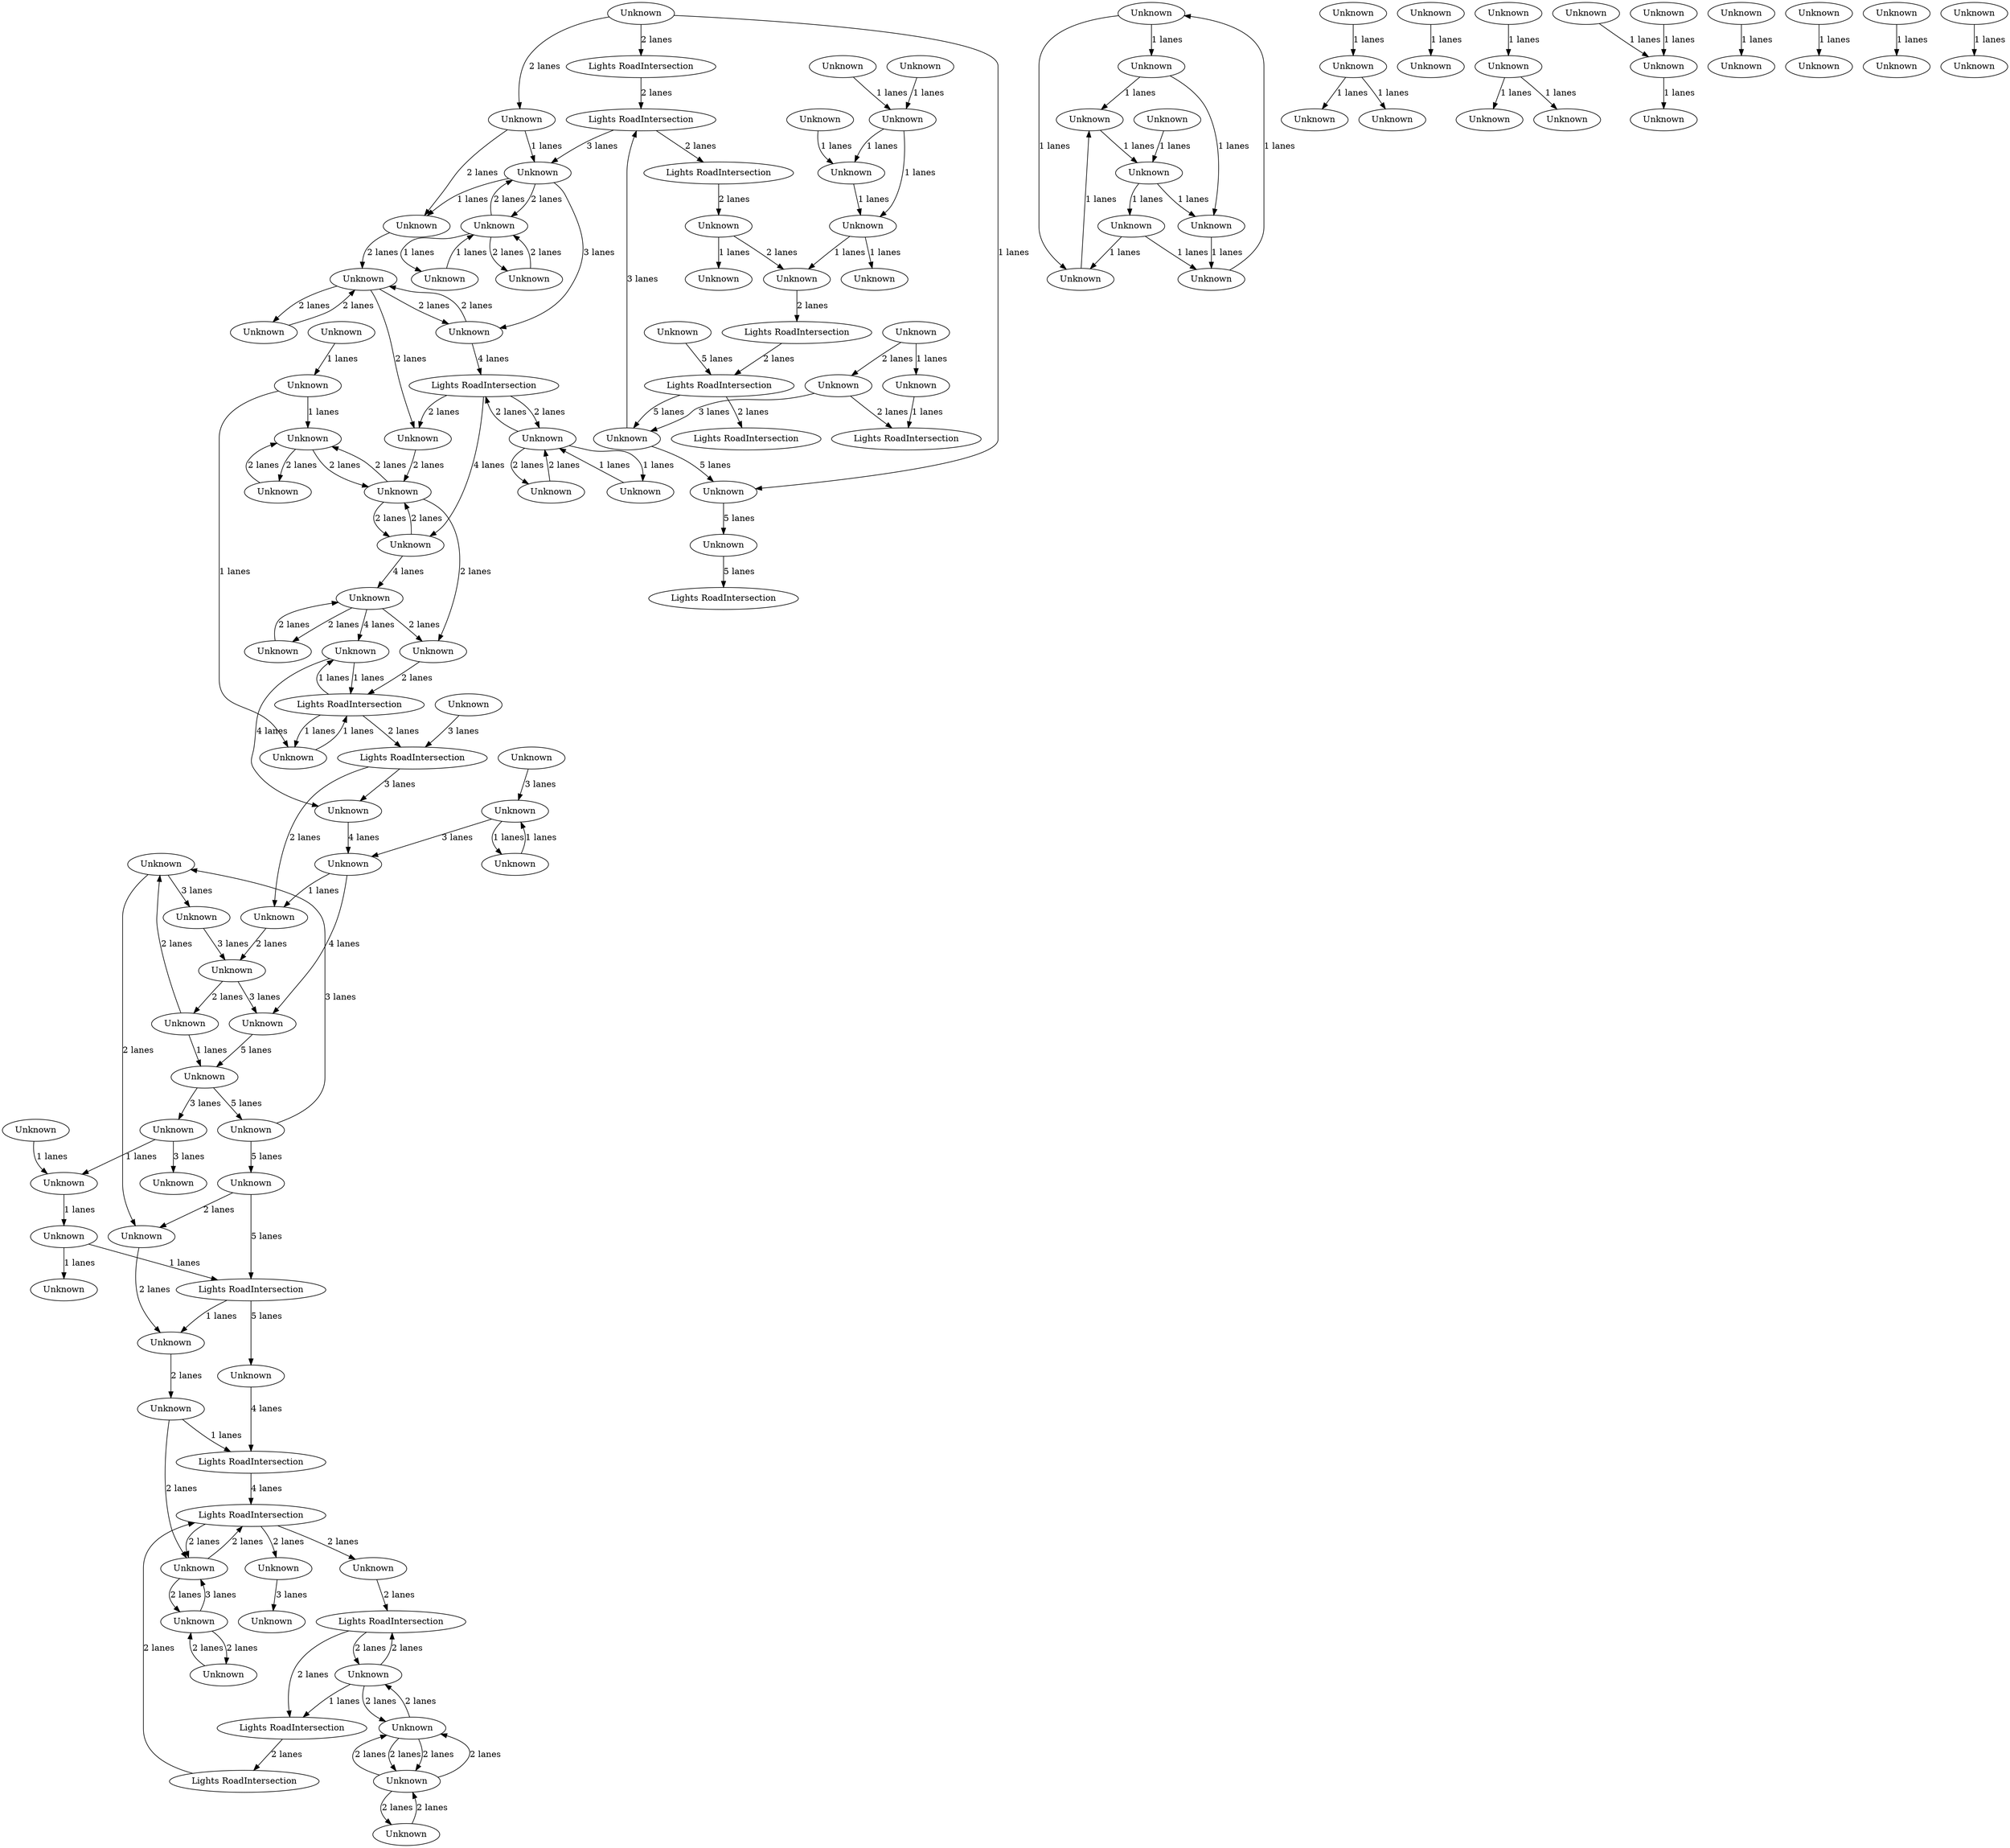 digraph {
    0 [ label = "Lights RoadIntersection" ]
    1 [ label = "Unknown" ]
    2 [ label = "Unknown" ]
    3 [ label = "Unknown" ]
    4 [ label = "Unknown" ]
    5 [ label = "Unknown" ]
    6 [ label = "Unknown" ]
    7 [ label = "Unknown" ]
    8 [ label = "Unknown" ]
    9 [ label = "Unknown" ]
    10 [ label = "Lights RoadIntersection" ]
    11 [ label = "Unknown" ]
    12 [ label = "Unknown" ]
    13 [ label = "Unknown" ]
    14 [ label = "Unknown" ]
    15 [ label = "Unknown" ]
    16 [ label = "Unknown" ]
    17 [ label = "Unknown" ]
    18 [ label = "Unknown" ]
    19 [ label = "Unknown" ]
    20 [ label = "Unknown" ]
    21 [ label = "Unknown" ]
    22 [ label = "Unknown" ]
    23 [ label = "Lights RoadIntersection" ]
    24 [ label = "Unknown" ]
    25 [ label = "Unknown" ]
    26 [ label = "Unknown" ]
    27 [ label = "Unknown" ]
    28 [ label = "Unknown" ]
    29 [ label = "Unknown" ]
    30 [ label = "Unknown" ]
    31 [ label = "Unknown" ]
    32 [ label = "Unknown" ]
    33 [ label = "Unknown" ]
    34 [ label = "Unknown" ]
    35 [ label = "Unknown" ]
    36 [ label = "Unknown" ]
    37 [ label = "Unknown" ]
    38 [ label = "Lights RoadIntersection" ]
    39 [ label = "Unknown" ]
    40 [ label = "Unknown" ]
    41 [ label = "Unknown" ]
    42 [ label = "Unknown" ]
    43 [ label = "Unknown" ]
    44 [ label = "Unknown" ]
    45 [ label = "Unknown" ]
    46 [ label = "Lights RoadIntersection" ]
    47 [ label = "Unknown" ]
    48 [ label = "Unknown" ]
    49 [ label = "Unknown" ]
    50 [ label = "Unknown" ]
    51 [ label = "Unknown" ]
    52 [ label = "Unknown" ]
    53 [ label = "Unknown" ]
    54 [ label = "Lights RoadIntersection" ]
    55 [ label = "Lights RoadIntersection" ]
    56 [ label = "Unknown" ]
    57 [ label = "Unknown" ]
    58 [ label = "Unknown" ]
    59 [ label = "Unknown" ]
    60 [ label = "Unknown" ]
    61 [ label = "Unknown" ]
    62 [ label = "Unknown" ]
    63 [ label = "Lights RoadIntersection" ]
    64 [ label = "Unknown" ]
    65 [ label = "Unknown" ]
    66 [ label = "Unknown" ]
    67 [ label = "Lights RoadIntersection" ]
    68 [ label = "Lights RoadIntersection" ]
    69 [ label = "Unknown" ]
    70 [ label = "Unknown" ]
    71 [ label = "Unknown" ]
    72 [ label = "Unknown" ]
    73 [ label = "Lights RoadIntersection" ]
    74 [ label = "Unknown" ]
    75 [ label = "Unknown" ]
    76 [ label = "Lights RoadIntersection" ]
    77 [ label = "Unknown" ]
    78 [ label = "Unknown" ]
    79 [ label = "Unknown" ]
    80 [ label = "Unknown" ]
    81 [ label = "Lights RoadIntersection" ]
    82 [ label = "Lights RoadIntersection" ]
    83 [ label = "Unknown" ]
    84 [ label = "Unknown" ]
    85 [ label = "Unknown" ]
    86 [ label = "Unknown" ]
    87 [ label = "Unknown" ]
    88 [ label = "Unknown" ]
    89 [ label = "Unknown" ]
    90 [ label = "Unknown" ]
    91 [ label = "Unknown" ]
    92 [ label = "Unknown" ]
    93 [ label = "Unknown" ]
    94 [ label = "Unknown" ]
    95 [ label = "Unknown" ]
    96 [ label = "Unknown" ]
    97 [ label = "Unknown" ]
    98 [ label = "Unknown" ]
    99 [ label = "Unknown" ]
    100 [ label = "Unknown" ]
    101 [ label = "Unknown" ]
    102 [ label = "Lights RoadIntersection" ]
    103 [ label = "Unknown" ]
    104 [ label = "Unknown" ]
    105 [ label = "Unknown" ]
    106 [ label = "Unknown" ]
    107 [ label = "Lights RoadIntersection" ]
    108 [ label = "Unknown" ]
    109 [ label = "Unknown" ]
    110 [ label = "Unknown" ]
    111 [ label = "Unknown" ]
    112 [ label = "Unknown" ]
    113 [ label = "Unknown" ]
    114 [ label = "Unknown" ]
    115 [ label = "Unknown" ]
    116 [ label = "Unknown" ]
    117 [ label = "Unknown" ]
    118 [ label = "Unknown" ]
    119 [ label = "Unknown" ]
    120 [ label = "Unknown" ]
    121 [ label = "Lights RoadIntersection" ]
    122 [ label = "Unknown" ]
    123 [ label = "Unknown" ]
    124 [ label = "Unknown" ]
    57 -> 2 [ label = "1 lanes" ]
    12 -> 3 [ label = "2 lanes" ]
    3 -> 12 [ label = "2 lanes" ]
    4 -> 25 [ label = "2 lanes" ]
    25 -> 4 [ label = "2 lanes" ]
    25 -> 23 [ label = "2 lanes" ]
    23 -> 25 [ label = "2 lanes" ]
    5 -> 108 [ label = "2 lanes" ]
    108 -> 5 [ label = "2 lanes" ]
    108 -> 6 [ label = "2 lanes" ]
    6 -> 108 [ label = "2 lanes" ]
    7 -> 41 [ label = "2 lanes" ]
    41 -> 7 [ label = "2 lanes" ]
    55 -> 71 [ label = "3 lanes" ]
    113 -> 55 [ label = "3 lanes" ]
    9 -> 52 [ label = "1 lanes" ]
    10 -> 75 [ label = "1 lanes" ]
    11 -> 10 [ label = "1 lanes" ]
    52 -> 11 [ label = "1 lanes" ]
    13 -> 53 [ label = "2 lanes" ]
    53 -> 13 [ label = "2 lanes" ]
    53 -> 124 [ label = "2 lanes" ]
    124 -> 53 [ label = "2 lanes" ]
    124 -> 24 [ label = "2 lanes" ]
    24 -> 124 [ label = "2 lanes" ]
    15 -> 70 [ label = "3 lanes" ]
    70 -> 14 [ label = "3 lanes" ]
    19 -> 56 [ label = "3 lanes" ]
    56 -> 15 [ label = "3 lanes" ]
    20 -> 52 [ label = "1 lanes" ]
    21 -> 54 [ label = "1 lanes" ]
    54 -> 21 [ label = "1 lanes" ]
    54 -> 22 [ label = "1 lanes" ]
    22 -> 54 [ label = "1 lanes" ]
    40 -> 39 [ label = "5 lanes" ]
    48 -> 68 [ label = "5 lanes" ]
    25 -> 26 [ label = "1 lanes" ]
    26 -> 25 [ label = "1 lanes" ]
    11 -> 28 [ label = "1 lanes" ]
    31 -> 33 [ label = "1 lanes" ]
    32 -> 36 [ label = "1 lanes" ]
    33 -> 32 [ label = "1 lanes" ]
    36 -> 31 [ label = "1 lanes" ]
    38 -> 81 [ label = "2 lanes" ]
    0 -> 51 [ label = "2 lanes" ]
    81 -> 46 [ label = "2 lanes" ]
    37 -> 82 [ label = "4 lanes" ]
    6 -> 7 [ label = "3 lanes" ]
    67 -> 6 [ label = "3 lanes" ]
    8 -> 63 [ label = "5 lanes" ]
    2 -> 19 [ label = "5 lanes" ]
    10 -> 37 [ label = "5 lanes" ]
    19 -> 110 [ label = "5 lanes" ]
    110 -> 10 [ label = "5 lanes" ]
    42 -> 97 [ label = "3 lanes" ]
    97 -> 43 [ label = "3 lanes" ]
    17 -> 49 [ label = "2 lanes" ]
    49 -> 17 [ label = "2 lanes" ]
    49 -> 50 [ label = "2 lanes" ]
    50 -> 49 [ label = "2 lanes" ]
    50 -> 80 [ label = "2 lanes" ]
    80 -> 50 [ label = "2 lanes" ]
    44 -> 0 [ label = "2 lanes" ]
    0 -> 44 [ label = "2 lanes" ]
    45 -> 87 [ label = "1 lanes" ]
    45 -> 79 [ label = "1 lanes" ]
    120 -> 45 [ label = "1 lanes" ]
    94 -> 84 [ label = "1 lanes" ]
    112 -> 94 [ label = "1 lanes" ]
    49 -> 50 [ label = "2 lanes" ]
    50 -> 49 [ label = "2 lanes" ]
    47 -> 83 [ label = "1 lanes" ]
    71 -> 43 [ label = "4 lanes" ]
    41 -> 69 [ label = "2 lanes" ]
    60 -> 82 [ label = "1 lanes" ]
    78 -> 89 [ label = "2 lanes" ]
    89 -> 78 [ label = "2 lanes" ]
    61 -> 40 [ label = "3 lanes" ]
    61 -> 121 [ label = "2 lanes" ]
    62 -> 61 [ label = "2 lanes" ]
    40 -> 67 [ label = "3 lanes" ]
    64 -> 72 [ label = "2 lanes" ]
    72 -> 105 [ label = "2 lanes" ]
    105 -> 41 [ label = "2 lanes" ]
    64 -> 39 [ label = "1 lanes" ]
    36 -> 34 [ label = "1 lanes" ]
    35 -> 36 [ label = "1 lanes" ]
    27 -> 30 [ label = "1 lanes" ]
    29 -> 27 [ label = "1 lanes" ]
    30 -> 34 [ label = "1 lanes" ]
    34 -> 29 [ label = "1 lanes" ]
    2 -> 20 [ label = "3 lanes" ]
    20 -> 1 [ label = "3 lanes" ]
    53 -> 59 [ label = "2 lanes" ]
    54 -> 55 [ label = "2 lanes" ]
    55 -> 58 [ label = "2 lanes" ]
    56 -> 111 [ label = "2 lanes" ]
    57 -> 56 [ label = "2 lanes" ]
    58 -> 70 [ label = "2 lanes" ]
    59 -> 54 [ label = "2 lanes" ]
    60 -> 44 [ label = "2 lanes" ]
    69 -> 53 [ label = "2 lanes" ]
    70 -> 57 [ label = "2 lanes" ]
    75 -> 60 [ label = "2 lanes" ]
    111 -> 75 [ label = "2 lanes" ]
    72 -> 6 [ label = "1 lanes" ]
    3 -> 59 [ label = "2 lanes" ]
    43 -> 58 [ label = "1 lanes" ]
    23 -> 69 [ label = "2 lanes" ]
    41 -> 18 [ label = "2 lanes" ]
    18 -> 41 [ label = "2 lanes" ]
    68 -> 107 [ label = "2 lanes" ]
    76 -> 68 [ label = "2 lanes" ]
    95 -> 115 [ label = "1 lanes" ]
    96 -> 103 [ label = "1 lanes" ]
    115 -> 96 [ label = "1 lanes" ]
    66 -> 76 [ label = "2 lanes" ]
    0 -> 91 [ label = "2 lanes" ]
    65 -> 116 [ label = "1 lanes" ]
    96 -> 66 [ label = "1 lanes" ]
    116 -> 96 [ label = "1 lanes" ]
    80 -> 81 [ label = "1 lanes" ]
    85 -> 88 [ label = "1 lanes" ]
    88 -> 86 [ label = "1 lanes" ]
    89 -> 44 [ label = "3 lanes" ]
    44 -> 89 [ label = "2 lanes" ]
    91 -> 38 [ label = "2 lanes" ]
    80 -> 38 [ label = "2 lanes" ]
    38 -> 80 [ label = "2 lanes" ]
    46 -> 0 [ label = "2 lanes" ]
    51 -> 16 [ label = "3 lanes" ]
    82 -> 0 [ label = "4 lanes" ]
    94 -> 92 [ label = "1 lanes" ]
    93 -> 88 [ label = "1 lanes" ]
    97 -> 98 [ label = "1 lanes" ]
    98 -> 97 [ label = "1 lanes" ]
    73 -> 74 [ label = "2 lanes" ]
    74 -> 66 [ label = "2 lanes" ]
    64 -> 102 [ label = "2 lanes" ]
    67 -> 73 [ label = "2 lanes" ]
    102 -> 67 [ label = "2 lanes" ]
    99 -> 100 [ label = "1 lanes" ]
    74 -> 101 [ label = "1 lanes" ]
    68 -> 40 [ label = "5 lanes" ]
    6 -> 105 [ label = "1 lanes" ]
    106 -> 104 [ label = "1 lanes" ]
    77 -> 121 [ label = "1 lanes" ]
    39 -> 8 [ label = "5 lanes" ]
    108 -> 109 [ label = "1 lanes" ]
    109 -> 108 [ label = "1 lanes" ]
    110 -> 111 [ label = "2 lanes" ]
    114 -> 116 [ label = "1 lanes" ]
    116 -> 115 [ label = "1 lanes" ]
    117 -> 118 [ label = "1 lanes" ]
    119 -> 90 [ label = "1 lanes" ]
    62 -> 77 [ label = "1 lanes" ]
    122 -> 123 [ label = "1 lanes" ]
    123 -> 22 [ label = "1 lanes" ]
    123 -> 124 [ label = "1 lanes" ]
    27 -> 33 [ label = "1 lanes" ]
    30 -> 32 [ label = "1 lanes" ]
    31 -> 29 [ label = "1 lanes" ]
    14 -> 2 [ label = "5 lanes" ]
    43 -> 14 [ label = "4 lanes" ]
    21 -> 71 [ label = "4 lanes" ]
    13 -> 3 [ label = "4 lanes" ]
    23 -> 13 [ label = "4 lanes" ]
    7 -> 23 [ label = "4 lanes" ]
    3 -> 21 [ label = "4 lanes" ]
}

